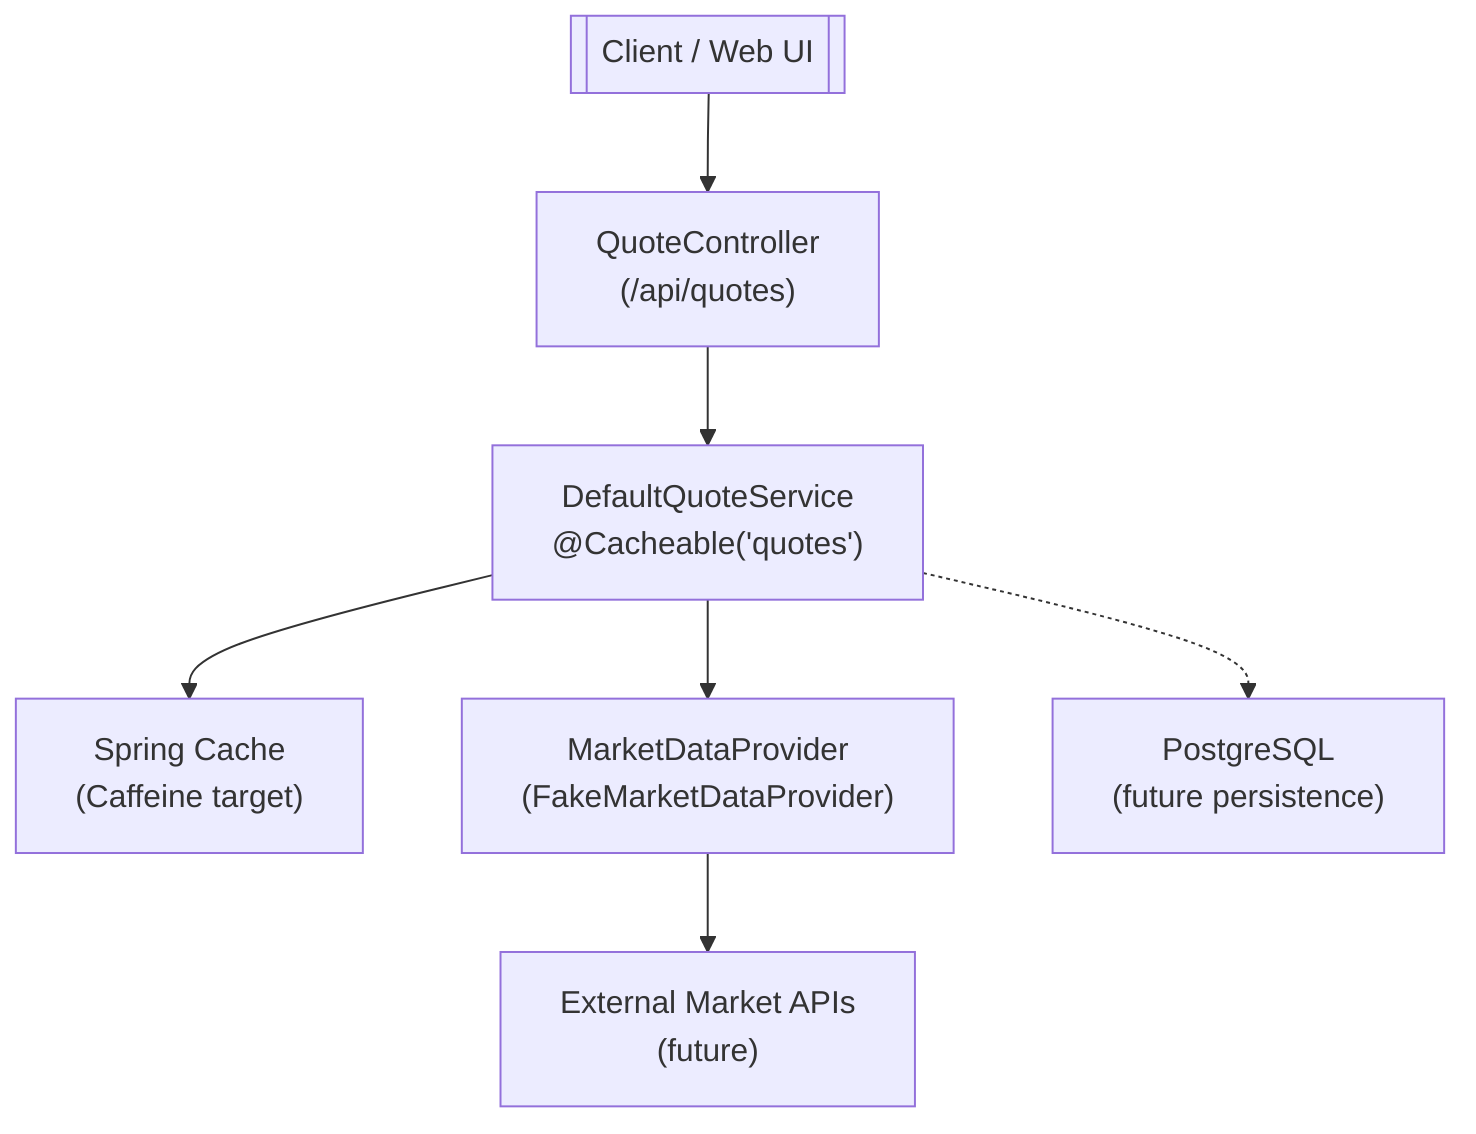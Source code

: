 flowchart TD
  Client[[Client / Web UI]]
  Controller["QuoteController<br/>(/api/quotes)"]
  Service["DefaultQuoteService<br/>@Cacheable('quotes')"]
  Cache["Spring Cache<br/>(Caffeine target)"]
  Provider["MarketDataProvider<br/>(FakeMarketDataProvider)"]
  External["External Market APIs<br/>(future)"]
  DB["PostgreSQL<br/>(future persistence)"]

  Client --> Controller --> Service
  Service --> Cache
  Service --> Provider --> External
  Service -.-> DB